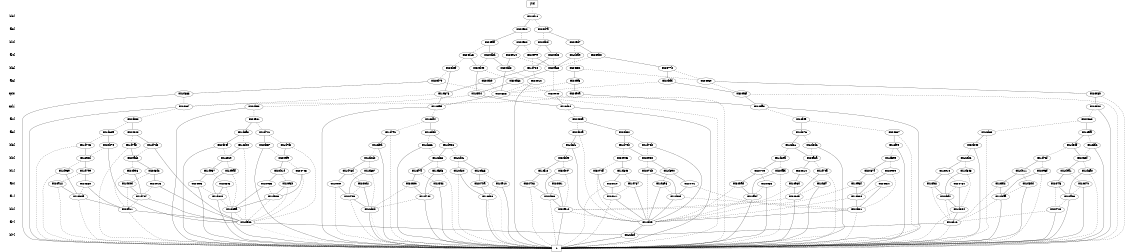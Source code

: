 digraph "DD" {
size = "7.5,10"
center = true;
edge [dir = none];
{ node [shape = plaintext];
  edge [style = invis];
  "CONST NODES" [style = invis];
" b[5] " -> " a[5] " -> " b[4] " -> " a[4] " -> " b[6] " -> " a[6] " -> " op[0] " -> " op[1] " -> " a[2] " -> " a[3] " -> " b[3] " -> " b[0] " -> " b[1] " -> " a[0] " -> " a[1] " -> " b[2] " -> " a[7] " -> " b[7] " -> "CONST NODES"; 
}
{ rank = same; node [shape = box]; edge [style = invis];
"  y[4]  "; }
{ rank = same; " b[5] ";
"0x24d1c";
}
{ rank = same; " a[5] ";
"0x24e32";
"0x24d7a";
}
{ rank = same; " b[4] ";
"0x24ed7";
"0x24eaf";
"0x24e82";
"0x24f0d";
}
{ rank = same; " a[4] ";
"0x24e7e";
"0x24e14";
"0x1d0a9";
"0x24eb8";
"0x24dbd";
"0x24d15";
"0x24eb0";
}
{ rank = same; " b[6] ";
"0x24bef";
"0x2477b";
"0x1d7c4";
"0x24ce2";
"0x24d49";
"0x24a86";
"0x24dd8";
}
{ rank = same; " a[6] ";
"0x24d52";
"0x24dce";
"0x24e59";
"0x24e1c";
"0x24bfd";
"0x24ef3";
"0x24d79";
}
{ rank = same; " op[0] ";
"0x24886";
"0x24d5f";
"0x1cfd4";
"0x24940";
"0x1d883";
"0x24d8b";
"0x1d678";
"0x24e0a";
}
{ rank = same; " op[1] ";
"0x24da3";
"0x24b53";
"0x1cd32";
"0x24cc7";
"0x1ce99";
"0x24d28";
}
{ rank = same; " a[2] ";
"0x24b58";
"0x1cdf4";
"0x249c1";
"0x24868";
"0x2485a";
"0x1cf49";
}
{ rank = same; " a[3] ";
"0x1cd63";
"0x24b2a";
"0x24837";
"0x1cefa";
"0x1d791";
"0x1d689";
"0x1d8a3";
"0x24828";
"0x1cd5b";
"0x1d876";
"0x1d701";
"0x24b32";
}
{ rank = same; " b[3] ";
"0x1d8c6";
"0x1cf99";
"0x24b4f";
"0x24b57";
"0x1d7f2";
"0x1d73b";
"0x1d7d3";
"0x1d906";
"0x24b7e";
"0x1d8d6";
"0x1d7ab";
"0x1d5df";
"0x1cfdc";
"0x1cd61";
"0x1d6f1";
"0x1cfed";
"0x24b40";
"0x1cd40";
"0x1d746";
"0x1d7eb";
}
{ rank = same; " b[0] ";
"0x24bb9";
"0x1d5ee";
"0x249f9";
"0x1d02b";
"0x24930";
"0x1ce2d";
"0x24aca";
"0x1cec9";
"0x1d89a";
"0x1cd41";
"0x24943";
"0x24c0f";
"0x24ad2";
"0x1d7cf";
"0x1ceb6";
"0x1cdc3";
}
{ rank = same; " b[1] ";
"0x24b96";
"0x1d890";
"0x1d6a0";
"0x1d79e";
"0x1d648";
"0x1d7ca";
"0x2487f";
"0x24909";
"0x1d911";
"0x1d637";
"0x24afd";
"0x1d957";
"0x1d93e";
"0x1d5d3";
"0x1d64c";
"0x1cf1c";
"0x24743";
"0x1ce14";
"0x24c14";
"0x1d9a1";
"0x1d9af";
"0x1d78d";
"0x2498f";
"0x1cf7a";
"0x24b47";
"0x1cd65";
"0x2472b";
"0x1cd24";
"0x247df";
"0x24b1d";
"0x247c9";
"0x248d2";
}
{ rank = same; " a[0] ";
"0x247f6";
"0x1cece";
"0x1d0bd";
"0x24bad";
"0x24963";
"0x1d91c";
"0x1d767";
"0x1d898";
"0x24c19";
"0x247b8";
"0x24764";
"0x1d5dd";
"0x24a12";
"0x1cfd2";
"0x1cd7c";
"0x1cfc8";
"0x24913";
"0x1d98f";
"0x24c55";
"0x24cb1";
"0x1ce3b";
"0x1d8f7";
"0x1cf42";
"0x24c34";
"0x24cc3";
"0x24cbc";
"0x247e1";
"0x24880";
"0x24845";
"0x24cd2";
"0x247ba";
"0x1ce6d";
}
{ rank = same; " a[1] ";
"0x24b3c";
"0x1d742";
"0x2475c";
"0x24c11";
"0x24bf2";
"0x1d7c7";
"0x1d8aa";
"0x24c45";
"0x1d6de";
"0x24ac7";
"0x1d680";
"0x1d8c5";
"0x24a03";
"0x1cd08";
"0x1d842";
"0x1d943";
}
{ rank = same; " b[2] ";
"0x24b81";
"0x2472c";
"0x1d69a";
"0x24a11";
"0x24912";
"0x1cd0b";
"0x1d044";
}
{ rank = same; " a[7] ";
"0x1d9bc";
"0x1cd1c";
"0x1cf25";
}
{ rank = same; " b[7] ";
"0x1cd0f";
}
{ rank = same; "CONST NODES";
{ node [shape = box]; "0x1ccfc";
}
}
"  y[4]  " -> "0x24d1c" [style = dotted];
"0x24d1c" -> "0x24e32";
"0x24d1c" -> "0x24d7a" [style = dashed];
"0x24e32" -> "0x24eaf";
"0x24e32" -> "0x24e82" [style = dashed];
"0x24d7a" -> "0x24ed7";
"0x24d7a" -> "0x24f0d" [style = dashed];
"0x24ed7" -> "0x24eb0";
"0x24ed7" -> "0x1d0a9" [style = dashed];
"0x24eaf" -> "0x24dbd";
"0x24eaf" -> "0x24d15" [style = dashed];
"0x24e82" -> "0x24e14";
"0x24e82" -> "0x24e7e" [style = dashed];
"0x24f0d" -> "0x24eb8";
"0x24f0d" -> "0x24e7e" [style = dashed];
"0x24e7e" -> "0x24a86";
"0x24e7e" -> "0x1d7c4" [style = dashed];
"0x24e14" -> "0x24dd8";
"0x24e14" -> "0x24a86" [style = dashed];
"0x1d0a9" -> "0x24a86";
"0x1d0a9" -> "0x24ce2" [style = dashed];
"0x24eb8" -> "0x1d7c4";
"0x24eb8" -> "0x24a86" [style = dashed];
"0x24dbd" -> "0x24dd8";
"0x24dbd" -> "0x24d49" [style = dashed];
"0x24d15" -> "0x24d49";
"0x24d15" -> "0x24bef" [style = dashed];
"0x24eb0" -> "0x2477b";
"0x24eb0" -> "0x24a86" [style = dashed];
"0x24bef" -> "0x1d678";
"0x24bef" -> "0x24d79" [style = dashed];
"0x2477b" -> "0x24bfd";
"0x2477b" -> "0x24e59" [style = dashed];
"0x1d7c4" -> "0x24dce";
"0x1d7c4" -> "0x24e1c" [style = dashed];
"0x24ce2" -> "0x24ef3";
"0x24ce2" -> "0x24e59" [style = dashed];
"0x24d49" -> "0x1cfd4";
"0x24d49" -> "0x24d52" [style = dashed];
"0x24a86" -> "0x24d52";
"0x24a86" -> "0x24940" [style = dashed];
"0x24dd8" -> "0x24886";
"0x24dd8" -> "0x24e1c" [style = dashed];
"0x24d52" -> "0x1cfd4";
"0x24d52" -> "0x24940" [style = dashed];
"0x24dce" -> "0x1d678";
"0x24dce" -> "0x24886" [style = dashed];
"0x24e59" -> "0x24d8b";
"0x24e59" -> "0x24d5f" [style = dashed];
"0x24e1c" -> "0x1ccfc";
"0x24e1c" -> "0x24886" [style = dashed];
"0x24bfd" -> "0x24d5f";
"0x24bfd" -> "0x24886" [style = dashed];
"0x24ef3" -> "0x24e0a";
"0x24ef3" -> "0x24886" [style = dashed];
"0x24d79" -> "0x1d883";
"0x24d79" -> "0x24886" [style = dashed];
"0x24886" -> "0x1ce99";
"0x24886" -> "0x1ccfc" [style = dashed];
"0x24d5f" -> "0x24da3";
"0x24d5f" -> "0x1ccfc" [style = dashed];
"0x1cfd4" -> "0x1cd32";
"0x1cfd4" -> "0x24b53" [style = dashed];
"0x24940" -> "0x1cd32";
"0x24940" -> "0x1ccfc" [style = dashed];
"0x1d883" -> "0x1ccfc";
"0x1d883" -> "0x24cc7" [style = dashed];
"0x24d8b" -> "0x24d28";
"0x24d8b" -> "0x1ccfc" [style = dashed];
"0x1d678" -> "0x1ce99";
"0x1d678" -> "0x24cc7" [style = dashed];
"0x24e0a" -> "0x24da3";
"0x24e0a" -> "0x24cc7" [style = dashed];
"0x24da3" -> "0x1ccfc";
"0x24da3" -> "0x1cf49" [style = dashed];
"0x24b53" -> "0x1ccfc";
"0x24b53" -> "0x249c1" [style = dashed];
"0x1cd32" -> "0x1ccfc";
"0x1cd32" -> "0x2485a" [style = dashed];
"0x24cc7" -> "0x1ccfc";
"0x24cc7" -> "0x24b58" [style = dashed];
"0x1ce99" -> "0x1ccfc";
"0x1ce99" -> "0x1cdf4" [style = dashed];
"0x24d28" -> "0x1ccfc";
"0x24d28" -> "0x24868" [style = dashed];
"0x24b58" -> "0x24828";
"0x24b58" -> "0x1d689" [style = dashed];
"0x1cdf4" -> "0x1cd5b";
"0x1cdf4" -> "0x1d791" [style = dashed];
"0x249c1" -> "0x1d8a3";
"0x249c1" -> "0x1d701" [style = dashed];
"0x24868" -> "0x1cefa";
"0x24868" -> "0x1cd63" [style = dashed];
"0x2485a" -> "0x24b32";
"0x2485a" -> "0x24b2a" [style = dashed];
"0x1cf49" -> "0x1d876";
"0x1cf49" -> "0x24837" [style = dashed];
"0x1cd63" -> "0x24b40";
"0x1cd63" -> "0x1ccfc" [style = dashed];
"0x24b2a" -> "0x1d6f1";
"0x24b2a" -> "0x1cf25" [style = dashed];
"0x24837" -> "0x1cf99";
"0x24837" -> "0x1ccfc" [style = dashed];
"0x1cefa" -> "0x1d5df";
"0x1cefa" -> "0x1cfdc" [style = dashed];
"0x1d791" -> "0x1cfed";
"0x1d791" -> "0x1ccfc" [style = dashed];
"0x1d689" -> "0x24b7e";
"0x1d689" -> "0x1d746" [style = dashed];
"0x1d8a3" -> "0x24b4f";
"0x1d8a3" -> "0x1cd40" [style = dashed];
"0x24828" -> "0x1d7d3";
"0x24828" -> "0x1d7ab" [style = dashed];
"0x1cd5b" -> "0x1d906";
"0x1cd5b" -> "0x1d8c6" [style = dashed];
"0x1d876" -> "0x1cd61";
"0x1d876" -> "0x1d8d6" [style = dashed];
"0x1d701" -> "0x24b57";
"0x1d701" -> "0x1d7f2" [style = dashed];
"0x24b32" -> "0x1d7eb";
"0x24b32" -> "0x1d73b" [style = dashed];
"0x1d8c6" -> "0x1ccfc";
"0x1d8c6" -> "0x1cdc3" [style = dashed];
"0x1cf99" -> "0x1ccfc";
"0x1cf99" -> "0x1d5ee" [style = dashed];
"0x24b4f" -> "0x1ccfc";
"0x24b4f" -> "0x1cec9" [style = dashed];
"0x24b57" -> "0x1ccfc";
"0x24b57" -> "0x249f9" [style = dashed];
"0x1d7f2" -> "0x249f9";
"0x1d7f2" -> "0x1d9bc" [style = dashed];
"0x1d73b" -> "0x1cf25";
"0x1d73b" -> "0x24930" [style = dashed];
"0x1d7d3" -> "0x1d9bc";
"0x1d7d3" -> "0x24ad2" [style = dashed];
"0x1d906" -> "0x1cdc3";
"0x1d906" -> "0x1cd41" [style = dashed];
"0x24b7e" -> "0x1d9bc";
"0x24b7e" -> "0x1ce2d" [style = dashed];
"0x1d8d6" -> "0x1ccfc";
"0x1d8d6" -> "0x24aca" [style = dashed];
"0x1d7ab" -> "0x24ad2";
"0x1d7ab" -> "0x1ccfc" [style = dashed];
"0x1d5df" -> "0x24c0f";
"0x1d5df" -> "0x1d7cf" [style = dashed];
"0x1cfdc" -> "0x1ccfc";
"0x1cfdc" -> "0x24c0f" [style = dashed];
"0x1cd61" -> "0x24aca";
"0x1cd61" -> "0x1d89a" [style = dashed];
"0x1d6f1" -> "0x1cf25";
"0x1d6f1" -> "0x24bb9" [style = dashed];
"0x1cfed" -> "0x1ccfc";
"0x1cfed" -> "0x1d02b" [style = dotted];
"0x24b40" -> "0x1ccfc";
"0x24b40" -> "0x1ceb6" [style = dashed];
"0x1cd40" -> "0x1cec9";
"0x1cd40" -> "0x1d9bc" [style = dashed];
"0x1d746" -> "0x1ce2d";
"0x1d746" -> "0x1ccfc" [style = dashed];
"0x1d7eb" -> "0x24930";
"0x1d7eb" -> "0x24943" [style = dashed];
"0x24bb9" -> "0x1cf1c";
"0x24bb9" -> "0x24b47" [style = dashed];
"0x1d5ee" -> "0x2487f";
"0x1d5ee" -> "0x24909" [style = dashed];
"0x249f9" -> "0x24b1d";
"0x249f9" -> "0x24743" [style = dashed];
"0x1d02b" -> "0x1d78d";
"0x1d02b" -> "0x1d637" [style = dashed];
"0x24930" -> "0x1d890";
"0x24930" -> "0x2472b" [style = dashed];
"0x1ce2d" -> "0x1d79e";
"0x1ce2d" -> "0x1d93e" [style = dashed];
"0x24aca" -> "0x24c14";
"0x24aca" -> "0x1d7ca" [style = dashed];
"0x1cec9" -> "0x1d957";
"0x1cec9" -> "0x1d9af" [style = dashed];
"0x1d89a" -> "0x247c9";
"0x1d89a" -> "0x24afd" [style = dashed];
"0x1cd41" -> "0x1cd65";
"0x1cd41" -> "0x1cd24" [style = dashed];
"0x24943" -> "0x1d64c";
"0x24943" -> "0x247df" [style = dashed];
"0x24c0f" -> "0x1d9a1";
"0x24c0f" -> "0x1d6a0" [style = dashed];
"0x24ad2" -> "0x248d2";
"0x24ad2" -> "0x24b96" [style = dashed];
"0x1d7cf" -> "0x1d911";
"0x1d7cf" -> "0x2498f" [style = dashed];
"0x1ceb6" -> "0x1ce14";
"0x1ceb6" -> "0x1d648" [style = dashed];
"0x1cdc3" -> "0x1cf7a";
"0x1cdc3" -> "0x1d5d3" [style = dashed];
"0x24b96" -> "0x1d7c7";
"0x24b96" -> "0x24a11" [style = dashed];
"0x1d890" -> "0x247e1";
"0x1d890" -> "0x1d898" [style = dashed];
"0x1d6a0" -> "0x24a03";
"0x1d6a0" -> "0x1ccfc" [style = dashed];
"0x1d79e" -> "0x24880";
"0x1d79e" -> "0x24a12" [style = dashed];
"0x1d648" -> "0x24bf2";
"0x1d648" -> "0x1d044" [style = dashed];
"0x1d7ca" -> "0x24c45";
"0x1d7ca" -> "0x1ccfc" [style = dashed];
"0x2487f" -> "0x1d98f";
"0x2487f" -> "0x24c34" [style = dashed];
"0x24909" -> "0x1d680";
"0x24909" -> "0x24b81" [style = dashed];
"0x1d911" -> "0x1cfd2";
"0x1d911" -> "0x1d5dd" [style = dashed];
"0x1d637" -> "0x2475c";
"0x1d637" -> "0x1cd0b" [style = dashed];
"0x24afd" -> "0x24ac7";
"0x24afd" -> "0x1ccfc" [style = dashed];
"0x1d957" -> "0x24cc3";
"0x1d957" -> "0x24845" [style = dashed];
"0x1d93e" -> "0x1d6de";
"0x1d93e" -> "0x1ccfc" [style = dashed];
"0x1d5d3" -> "0x1d742";
"0x1d5d3" -> "0x1ccfc" [style = dashed];
"0x1d64c" -> "0x24c19";
"0x1d64c" -> "0x1d767" [style = dashed];
"0x1cf1c" -> "0x247b8";
"0x1cf1c" -> "0x24cb1" [style = dashed];
"0x24743" -> "0x1d943";
"0x24743" -> "0x1d9bc" [style = dashed];
"0x1ce14" -> "0x1cfc8";
"0x1ce14" -> "0x24764" [style = dashed];
"0x24c14" -> "0x1ce6d";
"0x24c14" -> "0x1d8f7" [style = dashed];
"0x1d9a1" -> "0x247f6";
"0x1d9a1" -> "0x1cd7c" [style = dashed];
"0x1d9af" -> "0x1d842";
"0x1d9af" -> "0x1d69a" [style = dashed];
"0x1d78d" -> "0x1cece";
"0x1d78d" -> "0x24cd2" [style = dashed];
"0x2498f" -> "0x1d8aa";
"0x2498f" -> "0x1ccfc" [style = dashed];
"0x1cf7a" -> "0x24cbc";
"0x1cf7a" -> "0x1cf42" [style = dashed];
"0x24b47" -> "0x24b3c";
"0x24b47" -> "0x24912" [style = dashed];
"0x1cd65" -> "0x247ba";
"0x1cd65" -> "0x1d91c" [style = dashed];
"0x2472b" -> "0x1d8c5";
"0x2472b" -> "0x1cf25" [style = dashed];
"0x1cd24" -> "0x1cd08";
"0x1cd24" -> "0x1ccfc" [style = dashed];
"0x247df" -> "0x24c11";
"0x247df" -> "0x1cf25" [style = dashed];
"0x24b1d" -> "0x24963";
"0x24b1d" -> "0x1ce3b" [style = dashed];
"0x247c9" -> "0x24bad";
"0x247c9" -> "0x24c55" [style = dashed];
"0x248d2" -> "0x24913";
"0x248d2" -> "0x1d0bd" [style = dashed];
"0x247f6" -> "0x24a03";
"0x247f6" -> "0x2472c" [style = dashed];
"0x1cece" -> "0x2475c";
"0x1cece" -> "0x1ccfc" [style = dashed];
"0x1d0bd" -> "0x1d7c7";
"0x1d0bd" -> "0x24a11" [style = dashed];
"0x24bad" -> "0x24ac7";
"0x24bad" -> "0x1cf25" [style = dashed];
"0x24963" -> "0x1d69a";
"0x24963" -> "0x1d943" [style = dashed];
"0x1d91c" -> "0x1ccfc";
"0x1d91c" -> "0x1cd08" [style = dashed];
"0x1d767" -> "0x1cf25";
"0x1d767" -> "0x24c11" [style = dashed];
"0x1d898" -> "0x1cf25";
"0x1d898" -> "0x1d8c5" [style = dashed];
"0x24c19" -> "0x24c11";
"0x24c19" -> "0x1ccfc" [style = dashed];
"0x247b8" -> "0x24b3c";
"0x247b8" -> "0x1ccfc" [style = dashed];
"0x24764" -> "0x1d044";
"0x24764" -> "0x24bf2" [style = dashed];
"0x1d5dd" -> "0x1ccfc";
"0x1d5dd" -> "0x1d8aa" [style = dashed];
"0x24a12" -> "0x1d6de";
"0x24a12" -> "0x1ccfc" [style = dashed];
"0x1cfd2" -> "0x1d8aa";
"0x1cfd2" -> "0x1cd1c" [style = dashed];
"0x1cd7c" -> "0x1ccfc";
"0x1cd7c" -> "0x24a03" [style = dashed];
"0x1cfc8" -> "0x24bf2";
"0x1cfc8" -> "0x1cd1c" [style = dashed];
"0x24913" -> "0x1d9bc";
"0x24913" -> "0x1d7c7" [style = dashed];
"0x1d98f" -> "0x1d680";
"0x1d98f" -> "0x1cf25" [style = dashed];
"0x24c55" -> "0x1ccfc";
"0x24c55" -> "0x24ac7" [style = dashed];
"0x24cb1" -> "0x24912";
"0x24cb1" -> "0x24b3c" [style = dashed];
"0x1ce3b" -> "0x1d943";
"0x1ce3b" -> "0x1d9bc" [style = dashed];
"0x1d8f7" -> "0x1ccfc";
"0x1d8f7" -> "0x24c45" [style = dashed];
"0x1cf42" -> "0x1ccfc";
"0x1cf42" -> "0x1d742" [style = dashed];
"0x24c34" -> "0x24b81";
"0x24c34" -> "0x1d680" [style = dashed];
"0x24cc3" -> "0x1ccfc";
"0x24cc3" -> "0x1d842" [style = dashed];
"0x24cbc" -> "0x1d742";
"0x24cbc" -> "0x1cd0b" [style = dashed];
"0x247e1" -> "0x1d8c5";
"0x247e1" -> "0x24b81" [style = dashed];
"0x24880" -> "0x24a11";
"0x24880" -> "0x1d6de" [style = dashed];
"0x24845" -> "0x1d842";
"0x24845" -> "0x1d69a" [style = dashed];
"0x24cd2" -> "0x1cd0b";
"0x24cd2" -> "0x2475c" [style = dashed];
"0x247ba" -> "0x1cd08";
"0x247ba" -> "0x1ccfc" [style = dotted];
"0x1ce6d" -> "0x24c45";
"0x1ce6d" -> "0x24912" [style = dashed];
"0x24b3c" -> "0x24912";
"0x24b3c" -> "0x1ccfc" [style = dashed];
"0x1d742" -> "0x1ccfc";
"0x1d742" -> "0x1cd0b" [style = dashed];
"0x2475c" -> "0x1cd0b";
"0x2475c" -> "0x1ccfc" [style = dashed];
"0x24c11" -> "0x1cf25";
"0x24c11" -> "0x1ccfc" [style = dashed];
"0x24bf2" -> "0x1d044";
"0x24bf2" -> "0x1cd1c" [style = dashed];
"0x1d7c7" -> "0x1d9bc";
"0x1d7c7" -> "0x24a11" [style = dashed];
"0x1d8aa" -> "0x1ccfc";
"0x1d8aa" -> "0x1cd1c" [style = dashed];
"0x24c45" -> "0x1ccfc";
"0x24c45" -> "0x24912" [style = dashed];
"0x1d6de" -> "0x24a11";
"0x1d6de" -> "0x1ccfc" [style = dashed];
"0x24ac7" -> "0x1ccfc";
"0x24ac7" -> "0x1cf25" [style = dashed];
"0x1d680" -> "0x24b81";
"0x1d680" -> "0x1cf25" [style = dashed];
"0x1d8c5" -> "0x1cf25";
"0x1d8c5" -> "0x24b81" [style = dashed];
"0x24a03" -> "0x1ccfc";
"0x24a03" -> "0x2472c" [style = dashed];
"0x1cd08" -> "0x1ccfc";
"0x1cd08" -> "0x1ccfc" [style = dotted];
"0x1d842" -> "0x1ccfc";
"0x1d842" -> "0x1d69a" [style = dashed];
"0x1d943" -> "0x1d69a";
"0x1d943" -> "0x1d9bc" [style = dashed];
"0x24b81" -> "0x1cf25";
"0x24b81" -> "0x1ccfc" [style = dashed];
"0x2472c" -> "0x1ccfc";
"0x2472c" -> "0x1cd1c" [style = dashed];
"0x1d69a" -> "0x1ccfc";
"0x1d69a" -> "0x1d9bc" [style = dashed];
"0x24a11" -> "0x1d9bc";
"0x24a11" -> "0x1ccfc" [style = dashed];
"0x24912" -> "0x1ccfc";
"0x24912" -> "0x1cf25" [style = dashed];
"0x1cd0b" -> "0x1ccfc";
"0x1cd0b" -> "0x1ccfc" [style = dotted];
"0x1d044" -> "0x1cd1c";
"0x1d044" -> "0x1ccfc" [style = dashed];
"0x1d9bc" -> "0x1cd0f";
"0x1d9bc" -> "0x1ccfc" [style = dotted];
"0x1cd1c" -> "0x1cd0f";
"0x1cd1c" -> "0x1ccfc" [style = dashed];
"0x1cf25" -> "0x1cd0f";
"0x1cf25" -> "0x1cd0f" [style = dotted];
"0x1cd0f" -> "0x1ccfc";
"0x1cd0f" -> "0x1ccfc" [style = dotted];
"0x1ccfc" [label = "1"];
}
